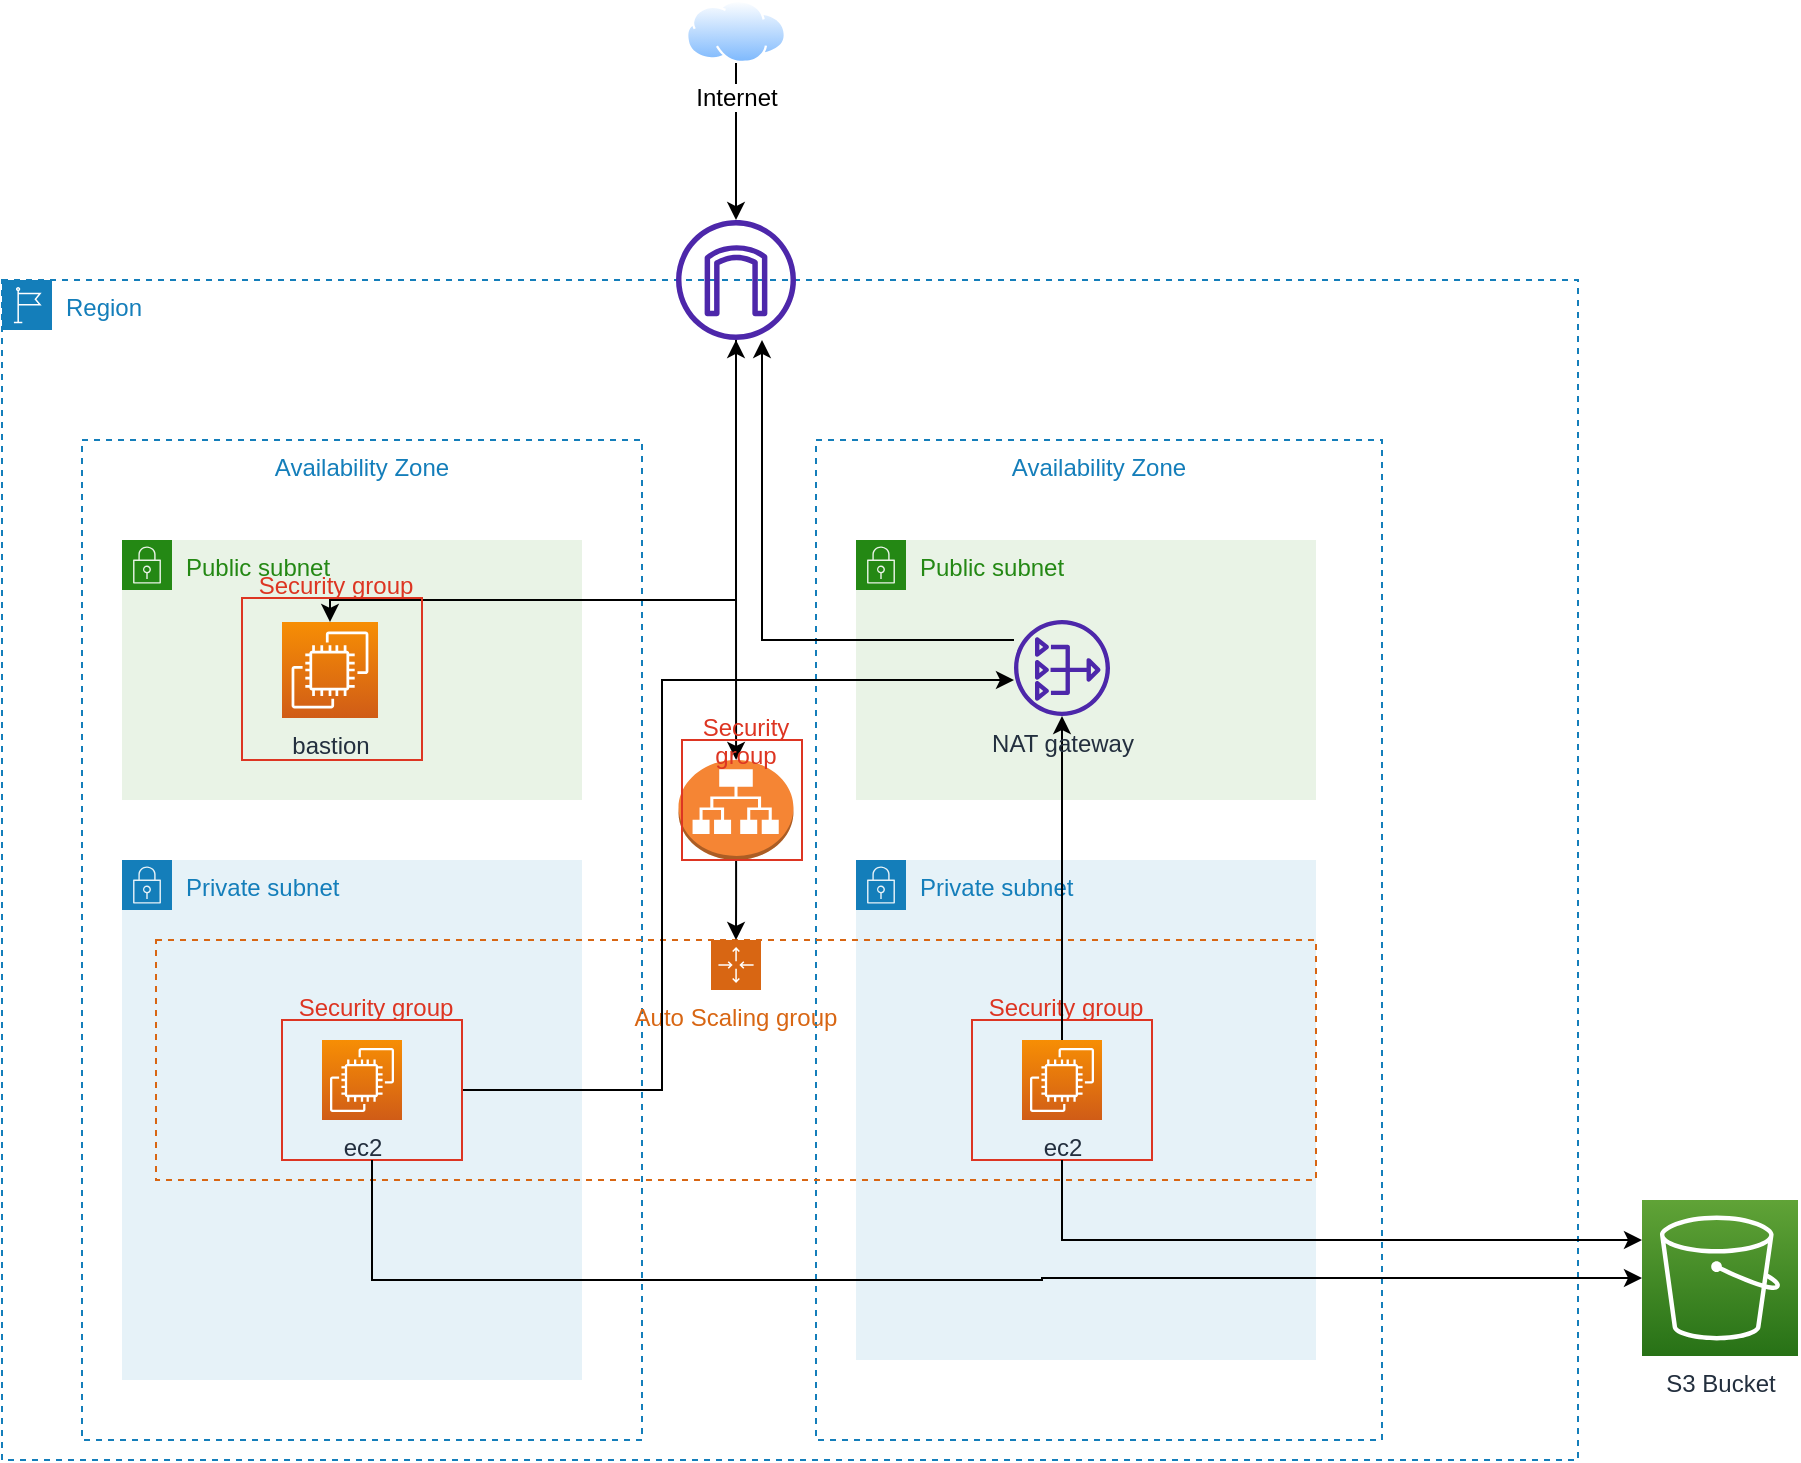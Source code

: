 <mxfile version="21.6.1" type="device">
  <diagram name="Page-1" id="xqgEY28AWKpx-P8v2Bkd">
    <mxGraphModel dx="1660" dy="759" grid="1" gridSize="10" guides="1" tooltips="1" connect="1" arrows="1" fold="1" page="1" pageScale="1" pageWidth="1654" pageHeight="1169" math="0" shadow="0">
      <root>
        <mxCell id="0" />
        <mxCell id="1" parent="0" />
        <mxCell id="p5BMuvaNEtFF0kDmMsm_-1" value="Region" style="points=[[0,0],[0.25,0],[0.5,0],[0.75,0],[1,0],[1,0.25],[1,0.5],[1,0.75],[1,1],[0.75,1],[0.5,1],[0.25,1],[0,1],[0,0.75],[0,0.5],[0,0.25]];outlineConnect=0;gradientColor=none;html=1;whiteSpace=wrap;fontSize=12;fontStyle=0;container=1;pointerEvents=0;collapsible=0;recursiveResize=0;shape=mxgraph.aws4.group;grIcon=mxgraph.aws4.group_region;strokeColor=#147EBA;fillColor=none;verticalAlign=top;align=left;spacingLeft=30;fontColor=#147EBA;dashed=1;" parent="1" vertex="1">
          <mxGeometry x="270" y="210" width="788" height="590" as="geometry" />
        </mxCell>
        <mxCell id="p5BMuvaNEtFF0kDmMsm_-2" value="Availability Zone" style="fillColor=none;strokeColor=#147EBA;dashed=1;verticalAlign=top;fontStyle=0;fontColor=#147EBA;whiteSpace=wrap;html=1;" parent="p5BMuvaNEtFF0kDmMsm_-1" vertex="1">
          <mxGeometry x="40" y="80" width="280" height="500" as="geometry" />
        </mxCell>
        <mxCell id="p5BMuvaNEtFF0kDmMsm_-4" value="Public subnet" style="points=[[0,0],[0.25,0],[0.5,0],[0.75,0],[1,0],[1,0.25],[1,0.5],[1,0.75],[1,1],[0.75,1],[0.5,1],[0.25,1],[0,1],[0,0.75],[0,0.5],[0,0.25]];outlineConnect=0;gradientColor=none;html=1;whiteSpace=wrap;fontSize=12;fontStyle=0;container=1;pointerEvents=0;collapsible=0;recursiveResize=0;shape=mxgraph.aws4.group;grIcon=mxgraph.aws4.group_security_group;grStroke=0;strokeColor=#248814;fillColor=#E9F3E6;verticalAlign=top;align=left;spacingLeft=30;fontColor=#248814;dashed=0;" parent="p5BMuvaNEtFF0kDmMsm_-1" vertex="1">
          <mxGeometry x="60" y="130" width="230" height="130" as="geometry" />
        </mxCell>
        <mxCell id="p5BMuvaNEtFF0kDmMsm_-24" value="bastion" style="sketch=0;points=[[0,0,0],[0.25,0,0],[0.5,0,0],[0.75,0,0],[1,0,0],[0,1,0],[0.25,1,0],[0.5,1,0],[0.75,1,0],[1,1,0],[0,0.25,0],[0,0.5,0],[0,0.75,0],[1,0.25,0],[1,0.5,0],[1,0.75,0]];outlineConnect=0;fontColor=#232F3E;gradientColor=#F78E04;gradientDirection=north;fillColor=#D05C17;strokeColor=#ffffff;dashed=0;verticalLabelPosition=bottom;verticalAlign=top;align=center;html=1;fontSize=12;fontStyle=0;aspect=fixed;shape=mxgraph.aws4.resourceIcon;resIcon=mxgraph.aws4.ec2;" parent="p5BMuvaNEtFF0kDmMsm_-4" vertex="1">
          <mxGeometry x="80" y="41" width="48" height="48" as="geometry" />
        </mxCell>
        <mxCell id="p5BMuvaNEtFF0kDmMsm_-6" value="Private subnet" style="points=[[0,0],[0.25,0],[0.5,0],[0.75,0],[1,0],[1,0.25],[1,0.5],[1,0.75],[1,1],[0.75,1],[0.5,1],[0.25,1],[0,1],[0,0.75],[0,0.5],[0,0.25]];outlineConnect=0;gradientColor=none;html=1;whiteSpace=wrap;fontSize=12;fontStyle=0;container=1;pointerEvents=0;collapsible=0;recursiveResize=0;shape=mxgraph.aws4.group;grIcon=mxgraph.aws4.group_security_group;grStroke=0;strokeColor=#147EBA;fillColor=#E6F2F8;verticalAlign=top;align=left;spacingLeft=30;fontColor=#147EBA;dashed=0;" parent="p5BMuvaNEtFF0kDmMsm_-1" vertex="1">
          <mxGeometry x="60" y="290" width="230" height="260" as="geometry" />
        </mxCell>
        <mxCell id="p5BMuvaNEtFF0kDmMsm_-7" value="Availability Zone" style="fillColor=none;strokeColor=#147EBA;dashed=1;verticalAlign=top;fontStyle=0;fontColor=#147EBA;whiteSpace=wrap;html=1;" parent="p5BMuvaNEtFF0kDmMsm_-1" vertex="1">
          <mxGeometry x="407" y="80" width="283" height="500" as="geometry" />
        </mxCell>
        <mxCell id="p5BMuvaNEtFF0kDmMsm_-8" value="Public subnet" style="points=[[0,0],[0.25,0],[0.5,0],[0.75,0],[1,0],[1,0.25],[1,0.5],[1,0.75],[1,1],[0.75,1],[0.5,1],[0.25,1],[0,1],[0,0.75],[0,0.5],[0,0.25]];outlineConnect=0;gradientColor=none;html=1;whiteSpace=wrap;fontSize=12;fontStyle=0;container=1;pointerEvents=0;collapsible=0;recursiveResize=0;shape=mxgraph.aws4.group;grIcon=mxgraph.aws4.group_security_group;grStroke=0;strokeColor=#248814;fillColor=#E9F3E6;verticalAlign=top;align=left;spacingLeft=30;fontColor=#248814;dashed=0;" parent="p5BMuvaNEtFF0kDmMsm_-1" vertex="1">
          <mxGeometry x="427" y="130" width="230" height="130" as="geometry" />
        </mxCell>
        <mxCell id="p5BMuvaNEtFF0kDmMsm_-9" value="Private subnet" style="points=[[0,0],[0.25,0],[0.5,0],[0.75,0],[1,0],[1,0.25],[1,0.5],[1,0.75],[1,1],[0.75,1],[0.5,1],[0.25,1],[0,1],[0,0.75],[0,0.5],[0,0.25]];outlineConnect=0;gradientColor=none;html=1;whiteSpace=wrap;fontSize=12;fontStyle=0;container=1;pointerEvents=0;collapsible=0;recursiveResize=0;shape=mxgraph.aws4.group;grIcon=mxgraph.aws4.group_security_group;grStroke=0;strokeColor=#147EBA;fillColor=#E6F2F8;verticalAlign=top;align=left;spacingLeft=30;fontColor=#147EBA;dashed=0;" parent="p5BMuvaNEtFF0kDmMsm_-1" vertex="1">
          <mxGeometry x="427" y="290" width="230" height="250" as="geometry" />
        </mxCell>
        <mxCell id="p5BMuvaNEtFF0kDmMsm_-10" value="Auto Scaling group" style="points=[[0,0],[0.25,0],[0.5,0],[0.75,0],[1,0],[1,0.25],[1,0.5],[1,0.75],[1,1],[0.75,1],[0.5,1],[0.25,1],[0,1],[0,0.75],[0,0.5],[0,0.25]];outlineConnect=0;gradientColor=none;html=1;whiteSpace=wrap;fontSize=12;fontStyle=0;container=1;pointerEvents=0;collapsible=0;recursiveResize=0;shape=mxgraph.aws4.groupCenter;grIcon=mxgraph.aws4.group_auto_scaling_group;grStroke=1;strokeColor=#D86613;fillColor=none;verticalAlign=top;align=center;fontColor=#D86613;dashed=1;spacingTop=25;" parent="p5BMuvaNEtFF0kDmMsm_-1" vertex="1">
          <mxGeometry x="77" y="330" width="580" height="120" as="geometry" />
        </mxCell>
        <mxCell id="p5BMuvaNEtFF0kDmMsm_-23" value="Security group" style="fillColor=none;strokeColor=#DD3522;verticalAlign=top;fontStyle=0;fontColor=#DD3522;whiteSpace=wrap;html=1;spacingBottom=1;spacingLeft=3;spacingRight=-1;spacingTop=-20;" parent="p5BMuvaNEtFF0kDmMsm_-10" vertex="1">
          <mxGeometry x="408" y="40" width="90" height="70" as="geometry" />
        </mxCell>
        <mxCell id="p5BMuvaNEtFF0kDmMsm_-11" value="ec2" style="sketch=0;points=[[0,0,0],[0.25,0,0],[0.5,0,0],[0.75,0,0],[1,0,0],[0,1,0],[0.25,1,0],[0.5,1,0],[0.75,1,0],[1,1,0],[0,0.25,0],[0,0.5,0],[0,0.75,0],[1,0.25,0],[1,0.5,0],[1,0.75,0]];outlineConnect=0;fontColor=#232F3E;gradientColor=#F78E04;gradientDirection=north;fillColor=#D05C17;strokeColor=#ffffff;dashed=0;verticalLabelPosition=bottom;verticalAlign=top;align=center;html=1;fontSize=12;fontStyle=0;aspect=fixed;shape=mxgraph.aws4.resourceIcon;resIcon=mxgraph.aws4.ec2;" parent="p5BMuvaNEtFF0kDmMsm_-1" vertex="1">
          <mxGeometry x="160" y="380" width="40" height="40" as="geometry" />
        </mxCell>
        <mxCell id="p5BMuvaNEtFF0kDmMsm_-35" style="edgeStyle=orthogonalEdgeStyle;rounded=0;orthogonalLoop=1;jettySize=auto;html=1;" parent="p5BMuvaNEtFF0kDmMsm_-1" source="p5BMuvaNEtFF0kDmMsm_-21" target="p5BMuvaNEtFF0kDmMsm_-33" edge="1">
          <mxGeometry relative="1" as="geometry" />
        </mxCell>
        <mxCell id="p5BMuvaNEtFF0kDmMsm_-21" value="ec2" style="sketch=0;points=[[0,0,0],[0.25,0,0],[0.5,0,0],[0.75,0,0],[1,0,0],[0,1,0],[0.25,1,0],[0.5,1,0],[0.75,1,0],[1,1,0],[0,0.25,0],[0,0.5,0],[0,0.75,0],[1,0.25,0],[1,0.5,0],[1,0.75,0]];outlineConnect=0;fontColor=#232F3E;gradientColor=#F78E04;gradientDirection=north;fillColor=#D05C17;strokeColor=#ffffff;dashed=0;verticalLabelPosition=bottom;verticalAlign=top;align=center;html=1;fontSize=12;fontStyle=0;aspect=fixed;shape=mxgraph.aws4.resourceIcon;resIcon=mxgraph.aws4.ec2;" parent="p5BMuvaNEtFF0kDmMsm_-1" vertex="1">
          <mxGeometry x="510" y="380" width="40" height="40" as="geometry" />
        </mxCell>
        <mxCell id="p5BMuvaNEtFF0kDmMsm_-36" style="edgeStyle=orthogonalEdgeStyle;rounded=0;orthogonalLoop=1;jettySize=auto;html=1;" parent="p5BMuvaNEtFF0kDmMsm_-1" source="p5BMuvaNEtFF0kDmMsm_-22" target="p5BMuvaNEtFF0kDmMsm_-33" edge="1">
          <mxGeometry relative="1" as="geometry">
            <Array as="points">
              <mxPoint x="330" y="405" />
              <mxPoint x="330" y="200" />
            </Array>
          </mxGeometry>
        </mxCell>
        <mxCell id="p5BMuvaNEtFF0kDmMsm_-22" value="Security group" style="fillColor=none;strokeColor=#DD3522;verticalAlign=top;fontStyle=0;fontColor=#DD3522;whiteSpace=wrap;html=1;spacingBottom=1;spacingLeft=3;spacingRight=-1;spacingTop=-20;" parent="p5BMuvaNEtFF0kDmMsm_-1" vertex="1">
          <mxGeometry x="140" y="370" width="90" height="70" as="geometry" />
        </mxCell>
        <mxCell id="p5BMuvaNEtFF0kDmMsm_-27" style="edgeStyle=orthogonalEdgeStyle;rounded=0;orthogonalLoop=1;jettySize=auto;html=1;" parent="p5BMuvaNEtFF0kDmMsm_-1" source="p5BMuvaNEtFF0kDmMsm_-26" edge="1">
          <mxGeometry relative="1" as="geometry">
            <mxPoint x="367" y="330" as="targetPoint" />
          </mxGeometry>
        </mxCell>
        <mxCell id="p5BMuvaNEtFF0kDmMsm_-26" value="" style="outlineConnect=0;dashed=0;verticalLabelPosition=bottom;verticalAlign=top;align=center;html=1;shape=mxgraph.aws3.application_load_balancer;fillColor=#F58534;gradientColor=none;" parent="p5BMuvaNEtFF0kDmMsm_-1" vertex="1">
          <mxGeometry x="338.25" y="240" width="57.5" height="50" as="geometry" />
        </mxCell>
        <mxCell id="p5BMuvaNEtFF0kDmMsm_-32" style="edgeStyle=orthogonalEdgeStyle;rounded=0;orthogonalLoop=1;jettySize=auto;html=1;" parent="p5BMuvaNEtFF0kDmMsm_-1" source="p5BMuvaNEtFF0kDmMsm_-30" target="p5BMuvaNEtFF0kDmMsm_-26" edge="1">
          <mxGeometry relative="1" as="geometry" />
        </mxCell>
        <mxCell id="p5BMuvaNEtFF0kDmMsm_-38" style="edgeStyle=orthogonalEdgeStyle;rounded=0;orthogonalLoop=1;jettySize=auto;html=1;startArrow=classic;startFill=1;" parent="p5BMuvaNEtFF0kDmMsm_-1" source="p5BMuvaNEtFF0kDmMsm_-30" target="p5BMuvaNEtFF0kDmMsm_-24" edge="1">
          <mxGeometry relative="1" as="geometry">
            <Array as="points">
              <mxPoint x="367" y="160" />
              <mxPoint x="164" y="160" />
            </Array>
          </mxGeometry>
        </mxCell>
        <mxCell id="p5BMuvaNEtFF0kDmMsm_-30" value="" style="sketch=0;outlineConnect=0;fontColor=#232F3E;gradientColor=none;fillColor=#4D27AA;strokeColor=none;dashed=0;verticalLabelPosition=bottom;verticalAlign=top;align=center;html=1;fontSize=12;fontStyle=0;aspect=fixed;pointerEvents=1;shape=mxgraph.aws4.internet_gateway;" parent="p5BMuvaNEtFF0kDmMsm_-1" vertex="1">
          <mxGeometry x="337" y="-30" width="60" height="60" as="geometry" />
        </mxCell>
        <mxCell id="p5BMuvaNEtFF0kDmMsm_-37" style="edgeStyle=orthogonalEdgeStyle;rounded=0;orthogonalLoop=1;jettySize=auto;html=1;" parent="p5BMuvaNEtFF0kDmMsm_-1" source="p5BMuvaNEtFF0kDmMsm_-33" target="p5BMuvaNEtFF0kDmMsm_-30" edge="1">
          <mxGeometry relative="1" as="geometry">
            <Array as="points">
              <mxPoint x="380" y="180" />
            </Array>
          </mxGeometry>
        </mxCell>
        <mxCell id="p5BMuvaNEtFF0kDmMsm_-33" value="NAT gateway" style="sketch=0;outlineConnect=0;fontColor=#232F3E;gradientColor=none;fillColor=#4D27AA;strokeColor=none;dashed=0;verticalLabelPosition=bottom;verticalAlign=top;align=center;html=1;fontSize=12;fontStyle=0;aspect=fixed;pointerEvents=1;shape=mxgraph.aws4.nat_gateway;" parent="p5BMuvaNEtFF0kDmMsm_-1" vertex="1">
          <mxGeometry x="506" y="170" width="48" height="48" as="geometry" />
        </mxCell>
        <mxCell id="p5BMuvaNEtFF0kDmMsm_-39" value="Security group" style="fillColor=none;strokeColor=#DD3522;verticalAlign=top;fontStyle=0;fontColor=#DD3522;whiteSpace=wrap;html=1;spacingBottom=1;spacingLeft=3;spacingRight=-1;spacingTop=-20;" parent="p5BMuvaNEtFF0kDmMsm_-1" vertex="1">
          <mxGeometry x="120" y="159" width="90" height="81" as="geometry" />
        </mxCell>
        <mxCell id="p5BMuvaNEtFF0kDmMsm_-40" value="Security group" style="fillColor=none;strokeColor=#DD3522;verticalAlign=top;fontStyle=0;fontColor=#DD3522;whiteSpace=wrap;html=1;spacingBottom=1;spacingLeft=3;spacingRight=-1;spacingTop=-20;" parent="p5BMuvaNEtFF0kDmMsm_-1" vertex="1">
          <mxGeometry x="340" y="230" width="60" height="60" as="geometry" />
        </mxCell>
        <mxCell id="p5BMuvaNEtFF0kDmMsm_-31" value="" style="edgeStyle=orthogonalEdgeStyle;rounded=0;orthogonalLoop=1;jettySize=auto;html=1;" parent="1" source="p5BMuvaNEtFF0kDmMsm_-28" target="p5BMuvaNEtFF0kDmMsm_-30" edge="1">
          <mxGeometry relative="1" as="geometry" />
        </mxCell>
        <mxCell id="p5BMuvaNEtFF0kDmMsm_-28" value="Internet" style="image;aspect=fixed;perimeter=ellipsePerimeter;html=1;align=center;shadow=0;dashed=0;spacingTop=3;image=img/lib/active_directory/internet_cloud.svg;" parent="1" vertex="1">
          <mxGeometry x="612" y="70" width="50" height="31.5" as="geometry" />
        </mxCell>
        <mxCell id="p5BMuvaNEtFF0kDmMsm_-41" value="S3 Bucket" style="sketch=0;points=[[0,0,0],[0.25,0,0],[0.5,0,0],[0.75,0,0],[1,0,0],[0,1,0],[0.25,1,0],[0.5,1,0],[0.75,1,0],[1,1,0],[0,0.25,0],[0,0.5,0],[0,0.75,0],[1,0.25,0],[1,0.5,0],[1,0.75,0]];outlineConnect=0;fontColor=#232F3E;gradientColor=#60A337;gradientDirection=north;fillColor=#277116;strokeColor=#ffffff;dashed=0;verticalLabelPosition=bottom;verticalAlign=top;align=center;html=1;fontSize=12;fontStyle=0;aspect=fixed;shape=mxgraph.aws4.resourceIcon;resIcon=mxgraph.aws4.s3;" parent="1" vertex="1">
          <mxGeometry x="1090" y="670" width="78" height="78" as="geometry" />
        </mxCell>
        <mxCell id="p5BMuvaNEtFF0kDmMsm_-44" style="edgeStyle=orthogonalEdgeStyle;rounded=0;orthogonalLoop=1;jettySize=auto;html=1;" parent="1" source="p5BMuvaNEtFF0kDmMsm_-23" target="p5BMuvaNEtFF0kDmMsm_-41" edge="1">
          <mxGeometry relative="1" as="geometry">
            <Array as="points">
              <mxPoint x="800" y="690" />
            </Array>
          </mxGeometry>
        </mxCell>
        <mxCell id="p5BMuvaNEtFF0kDmMsm_-45" style="edgeStyle=orthogonalEdgeStyle;rounded=0;orthogonalLoop=1;jettySize=auto;html=1;entryX=0;entryY=0.5;entryDx=0;entryDy=0;entryPerimeter=0;" parent="1" source="p5BMuvaNEtFF0kDmMsm_-22" target="p5BMuvaNEtFF0kDmMsm_-41" edge="1">
          <mxGeometry relative="1" as="geometry">
            <Array as="points">
              <mxPoint x="455" y="710" />
              <mxPoint x="790" y="710" />
              <mxPoint x="790" y="709" />
            </Array>
          </mxGeometry>
        </mxCell>
      </root>
    </mxGraphModel>
  </diagram>
</mxfile>
